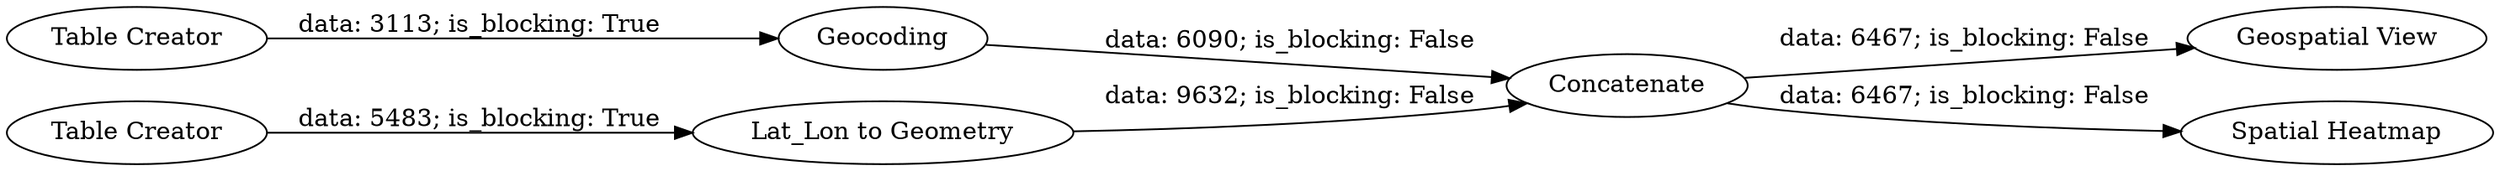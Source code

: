 digraph {
	"-3665956529061548886_1876" [label=Concatenate]
	"-3665956529061548886_1875" [label="Geospatial View"]
	"-3665956529061548886_1" [label="Table Creator"]
	"-3665956529061548886_1874" [label=Geocoding]
	"-3665956529061548886_8" [label="Spatial Heatmap"]
	"-3665956529061548886_1871" [label="Lat_Lon to Geometry"]
	"-3665956529061548886_1870" [label="Table Creator"]
	"-3665956529061548886_1876" -> "-3665956529061548886_1875" [label="data: 6467; is_blocking: False"]
	"-3665956529061548886_1870" -> "-3665956529061548886_1871" [label="data: 5483; is_blocking: True"]
	"-3665956529061548886_1874" -> "-3665956529061548886_1876" [label="data: 6090; is_blocking: False"]
	"-3665956529061548886_1876" -> "-3665956529061548886_8" [label="data: 6467; is_blocking: False"]
	"-3665956529061548886_1871" -> "-3665956529061548886_1876" [label="data: 9632; is_blocking: False"]
	"-3665956529061548886_1" -> "-3665956529061548886_1874" [label="data: 3113; is_blocking: True"]
	rankdir=LR
}
